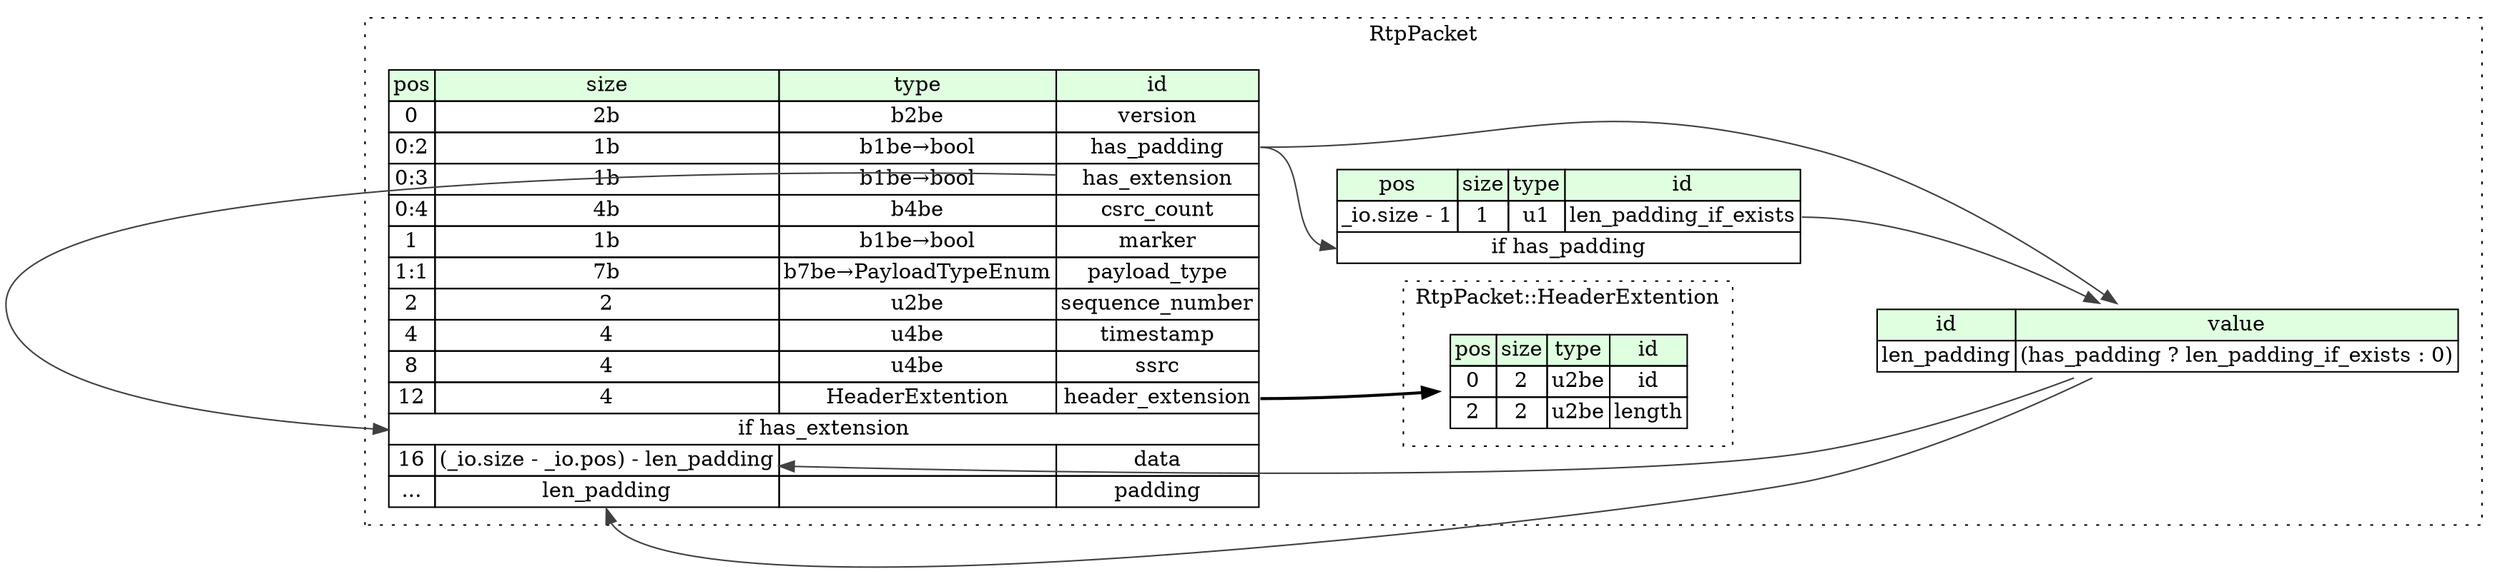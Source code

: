 digraph {
	rankdir=LR;
	node [shape=plaintext];
	subgraph cluster__rtp_packet {
		label="RtpPacket";
		graph[style=dotted];

		rtp_packet__seq [label=<<TABLE BORDER="0" CELLBORDER="1" CELLSPACING="0">
			<TR><TD BGCOLOR="#E0FFE0">pos</TD><TD BGCOLOR="#E0FFE0">size</TD><TD BGCOLOR="#E0FFE0">type</TD><TD BGCOLOR="#E0FFE0">id</TD></TR>
			<TR><TD PORT="version_pos">0</TD><TD PORT="version_size">2b</TD><TD>b2be</TD><TD PORT="version_type">version</TD></TR>
			<TR><TD PORT="has_padding_pos">0:2</TD><TD PORT="has_padding_size">1b</TD><TD>b1be→bool</TD><TD PORT="has_padding_type">has_padding</TD></TR>
			<TR><TD PORT="has_extension_pos">0:3</TD><TD PORT="has_extension_size">1b</TD><TD>b1be→bool</TD><TD PORT="has_extension_type">has_extension</TD></TR>
			<TR><TD PORT="csrc_count_pos">0:4</TD><TD PORT="csrc_count_size">4b</TD><TD>b4be</TD><TD PORT="csrc_count_type">csrc_count</TD></TR>
			<TR><TD PORT="marker_pos">1</TD><TD PORT="marker_size">1b</TD><TD>b1be→bool</TD><TD PORT="marker_type">marker</TD></TR>
			<TR><TD PORT="payload_type_pos">1:1</TD><TD PORT="payload_type_size">7b</TD><TD>b7be→PayloadTypeEnum</TD><TD PORT="payload_type_type">payload_type</TD></TR>
			<TR><TD PORT="sequence_number_pos">2</TD><TD PORT="sequence_number_size">2</TD><TD>u2be</TD><TD PORT="sequence_number_type">sequence_number</TD></TR>
			<TR><TD PORT="timestamp_pos">4</TD><TD PORT="timestamp_size">4</TD><TD>u4be</TD><TD PORT="timestamp_type">timestamp</TD></TR>
			<TR><TD PORT="ssrc_pos">8</TD><TD PORT="ssrc_size">4</TD><TD>u4be</TD><TD PORT="ssrc_type">ssrc</TD></TR>
			<TR><TD PORT="header_extension_pos">12</TD><TD PORT="header_extension_size">4</TD><TD>HeaderExtention</TD><TD PORT="header_extension_type">header_extension</TD></TR>
			<TR><TD COLSPAN="4" PORT="header_extension__if">if has_extension</TD></TR>
			<TR><TD PORT="data_pos">16</TD><TD PORT="data_size">(_io.size - _io.pos) - len_padding</TD><TD></TD><TD PORT="data_type">data</TD></TR>
			<TR><TD PORT="padding_pos">...</TD><TD PORT="padding_size">len_padding</TD><TD></TD><TD PORT="padding_type">padding</TD></TR>
		</TABLE>>];
		rtp_packet__inst__len_padding [label=<<TABLE BORDER="0" CELLBORDER="1" CELLSPACING="0">
			<TR><TD BGCOLOR="#E0FFE0">id</TD><TD BGCOLOR="#E0FFE0">value</TD></TR>
			<TR><TD>len_padding</TD><TD>(has_padding ? len_padding_if_exists : 0)</TD></TR>
		</TABLE>>];
		rtp_packet__inst__len_padding_if_exists [label=<<TABLE BORDER="0" CELLBORDER="1" CELLSPACING="0">
			<TR><TD BGCOLOR="#E0FFE0">pos</TD><TD BGCOLOR="#E0FFE0">size</TD><TD BGCOLOR="#E0FFE0">type</TD><TD BGCOLOR="#E0FFE0">id</TD></TR>
			<TR><TD PORT="len_padding_if_exists_pos">_io.size - 1</TD><TD PORT="len_padding_if_exists_size">1</TD><TD>u1</TD><TD PORT="len_padding_if_exists_type">len_padding_if_exists</TD></TR>
			<TR><TD COLSPAN="4" PORT="len_padding_if_exists__if">if has_padding</TD></TR>
		</TABLE>>];
		subgraph cluster__header_extention {
			label="RtpPacket::HeaderExtention";
			graph[style=dotted];

			header_extention__seq [label=<<TABLE BORDER="0" CELLBORDER="1" CELLSPACING="0">
				<TR><TD BGCOLOR="#E0FFE0">pos</TD><TD BGCOLOR="#E0FFE0">size</TD><TD BGCOLOR="#E0FFE0">type</TD><TD BGCOLOR="#E0FFE0">id</TD></TR>
				<TR><TD PORT="id_pos">0</TD><TD PORT="id_size">2</TD><TD>u2be</TD><TD PORT="id_type">id</TD></TR>
				<TR><TD PORT="length_pos">2</TD><TD PORT="length_size">2</TD><TD>u2be</TD><TD PORT="length_type">length</TD></TR>
			</TABLE>>];
		}
	}
	rtp_packet__seq:header_extension_type -> header_extention__seq [style=bold];
	rtp_packet__seq:has_extension_type -> rtp_packet__seq:header_extension__if [color="#404040"];
	rtp_packet__inst__len_padding:len_padding_type -> rtp_packet__seq:data_size [color="#404040"];
	rtp_packet__inst__len_padding:len_padding_type -> rtp_packet__seq:padding_size [color="#404040"];
	rtp_packet__seq:has_padding_type -> rtp_packet__inst__len_padding [color="#404040"];
	rtp_packet__inst__len_padding_if_exists:len_padding_if_exists_type -> rtp_packet__inst__len_padding [color="#404040"];
	rtp_packet__seq:has_padding_type -> rtp_packet__inst__len_padding_if_exists:len_padding_if_exists__if [color="#404040"];
}
